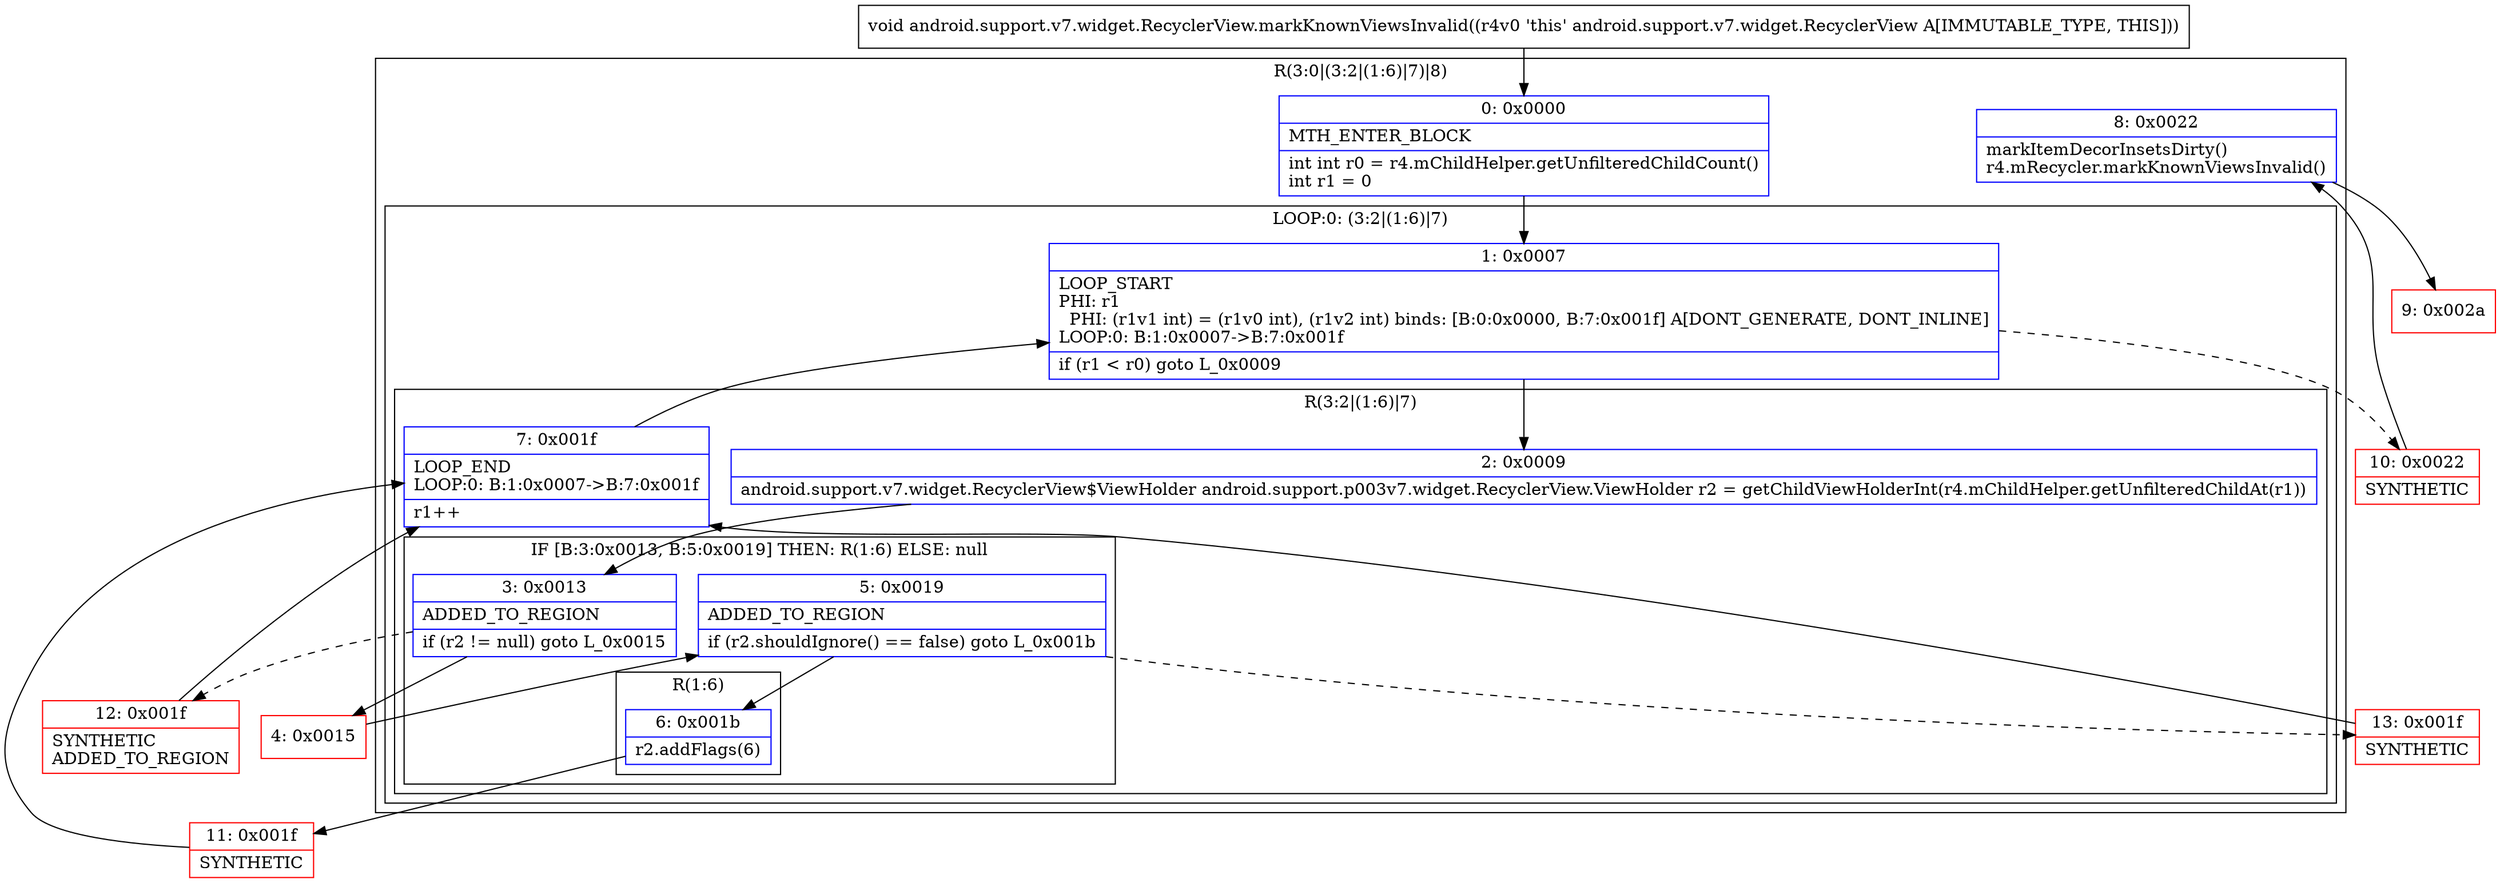 digraph "CFG forandroid.support.v7.widget.RecyclerView.markKnownViewsInvalid()V" {
subgraph cluster_Region_95095830 {
label = "R(3:0|(3:2|(1:6)|7)|8)";
node [shape=record,color=blue];
Node_0 [shape=record,label="{0\:\ 0x0000|MTH_ENTER_BLOCK\l|int int r0 = r4.mChildHelper.getUnfilteredChildCount()\lint r1 = 0\l}"];
subgraph cluster_LoopRegion_977169826 {
label = "LOOP:0: (3:2|(1:6)|7)";
node [shape=record,color=blue];
Node_1 [shape=record,label="{1\:\ 0x0007|LOOP_START\lPHI: r1 \l  PHI: (r1v1 int) = (r1v0 int), (r1v2 int) binds: [B:0:0x0000, B:7:0x001f] A[DONT_GENERATE, DONT_INLINE]\lLOOP:0: B:1:0x0007\-\>B:7:0x001f\l|if (r1 \< r0) goto L_0x0009\l}"];
subgraph cluster_Region_1553924355 {
label = "R(3:2|(1:6)|7)";
node [shape=record,color=blue];
Node_2 [shape=record,label="{2\:\ 0x0009|android.support.v7.widget.RecyclerView$ViewHolder android.support.p003v7.widget.RecyclerView.ViewHolder r2 = getChildViewHolderInt(r4.mChildHelper.getUnfilteredChildAt(r1))\l}"];
subgraph cluster_IfRegion_770150154 {
label = "IF [B:3:0x0013, B:5:0x0019] THEN: R(1:6) ELSE: null";
node [shape=record,color=blue];
Node_3 [shape=record,label="{3\:\ 0x0013|ADDED_TO_REGION\l|if (r2 != null) goto L_0x0015\l}"];
Node_5 [shape=record,label="{5\:\ 0x0019|ADDED_TO_REGION\l|if (r2.shouldIgnore() == false) goto L_0x001b\l}"];
subgraph cluster_Region_1886518556 {
label = "R(1:6)";
node [shape=record,color=blue];
Node_6 [shape=record,label="{6\:\ 0x001b|r2.addFlags(6)\l}"];
}
}
Node_7 [shape=record,label="{7\:\ 0x001f|LOOP_END\lLOOP:0: B:1:0x0007\-\>B:7:0x001f\l|r1++\l}"];
}
}
Node_8 [shape=record,label="{8\:\ 0x0022|markItemDecorInsetsDirty()\lr4.mRecycler.markKnownViewsInvalid()\l}"];
}
Node_4 [shape=record,color=red,label="{4\:\ 0x0015}"];
Node_9 [shape=record,color=red,label="{9\:\ 0x002a}"];
Node_10 [shape=record,color=red,label="{10\:\ 0x0022|SYNTHETIC\l}"];
Node_11 [shape=record,color=red,label="{11\:\ 0x001f|SYNTHETIC\l}"];
Node_12 [shape=record,color=red,label="{12\:\ 0x001f|SYNTHETIC\lADDED_TO_REGION\l}"];
Node_13 [shape=record,color=red,label="{13\:\ 0x001f|SYNTHETIC\l}"];
MethodNode[shape=record,label="{void android.support.v7.widget.RecyclerView.markKnownViewsInvalid((r4v0 'this' android.support.v7.widget.RecyclerView A[IMMUTABLE_TYPE, THIS])) }"];
MethodNode -> Node_0;
Node_0 -> Node_1;
Node_1 -> Node_2;
Node_1 -> Node_10[style=dashed];
Node_2 -> Node_3;
Node_3 -> Node_4;
Node_3 -> Node_12[style=dashed];
Node_5 -> Node_6;
Node_5 -> Node_13[style=dashed];
Node_6 -> Node_11;
Node_7 -> Node_1;
Node_8 -> Node_9;
Node_4 -> Node_5;
Node_10 -> Node_8;
Node_11 -> Node_7;
Node_12 -> Node_7;
Node_13 -> Node_7;
}

